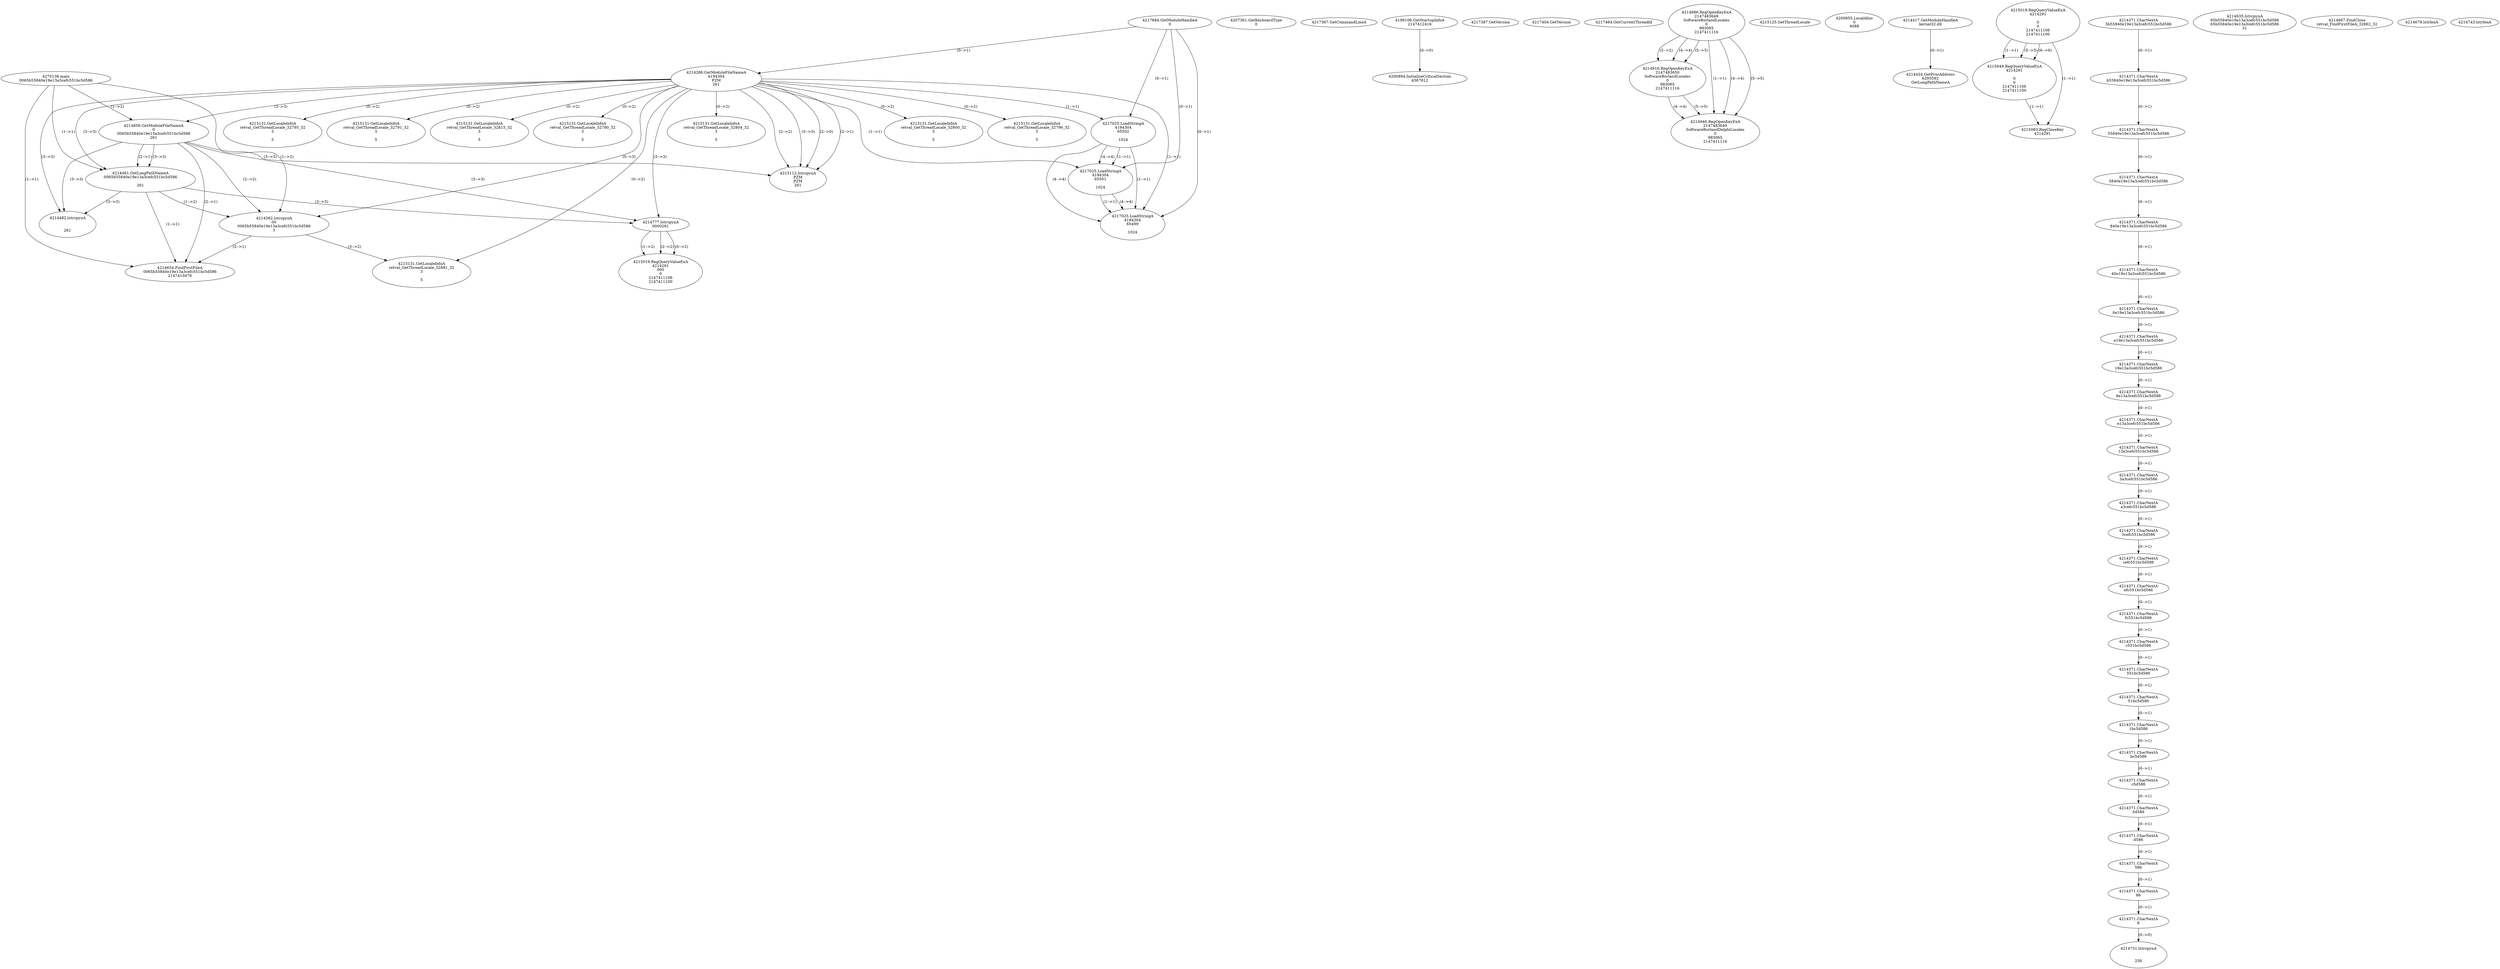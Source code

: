 // Global SCDG with merge call
digraph {
	0 [label="4270136.main
0065b55840e19e13a3cefc551bc5d586"]
	1 [label="4217684.GetModuleHandleA
0"]
	2 [label="4207361.GetKeyboardType
0"]
	3 [label="4217367.GetCommandLineA
"]
	4 [label="4199106.GetStartupInfoA
2147412416"]
	5 [label="4217387.GetVersion
"]
	6 [label="4217404.GetVersion
"]
	7 [label="4217464.GetCurrentThreadId
"]
	8 [label="4214286.GetModuleFileNameA
4194304
PZM
261"]
	1 -> 8 [label="(0-->1)"]
	9 [label="4214856.GetModuleFileNameA
0
0065b55840e19e13a3cefc551bc5d586
261"]
	0 -> 9 [label="(1-->2)"]
	8 -> 9 [label="(3-->3)"]
	10 [label="4214886.RegOpenKeyExA
2147483649
Software\Borland\Locales
0
983065
2147411116"]
	11 [label="4214916.RegOpenKeyExA
2147483650
Software\Borland\Locales
0
983065
2147411116"]
	10 -> 11 [label="(2-->2)"]
	10 -> 11 [label="(4-->4)"]
	10 -> 11 [label="(5-->5)"]
	12 [label="4214946.RegOpenKeyExA
2147483649
Software\Borland\Delphi\Locales
0
983065
2147411116"]
	10 -> 12 [label="(1-->1)"]
	10 -> 12 [label="(4-->4)"]
	11 -> 12 [label="(4-->4)"]
	10 -> 12 [label="(5-->5)"]
	11 -> 12 [label="(5-->5)"]
	13 [label="4215112.lstrcpynA
PZM
PZM
261"]
	8 -> 13 [label="(2-->1)"]
	8 -> 13 [label="(2-->2)"]
	8 -> 13 [label="(3-->3)"]
	9 -> 13 [label="(3-->3)"]
	8 -> 13 [label="(2-->0)"]
	14 [label="4215125.GetThreadLocale
"]
	15 [label="4215131.GetLocaleInfoA
retval_GetThreadLocale_32780_32
3

5"]
	8 -> 15 [label="(0-->2)"]
	16 [label="4217025.LoadStringA
4194304
65502

1024"]
	1 -> 16 [label="(0-->1)"]
	8 -> 16 [label="(1-->1)"]
	17 [label="4217025.LoadStringA
4194304
65501

1024"]
	1 -> 17 [label="(0-->1)"]
	8 -> 17 [label="(1-->1)"]
	16 -> 17 [label="(1-->1)"]
	16 -> 17 [label="(4-->4)"]
	18 [label="4217025.LoadStringA
4194304
65499

1024"]
	1 -> 18 [label="(0-->1)"]
	8 -> 18 [label="(1-->1)"]
	16 -> 18 [label="(1-->1)"]
	17 -> 18 [label="(1-->1)"]
	16 -> 18 [label="(4-->4)"]
	17 -> 18 [label="(4-->4)"]
	19 [label="4200894.InitializeCriticalSection
4367812"]
	4 -> 19 [label="(0-->0)"]
	20 [label="4200955.LocalAlloc
0
4088"]
	21 [label="4214417.GetModuleHandleA
kernel32.dll"]
	22 [label="4214434.GetProcAddress
6295592
GetLongPathNameA"]
	21 -> 22 [label="(0-->1)"]
	23 [label="4214461.GetLongPathNameA
0065b55840e19e13a3cefc551bc5d586

261"]
	0 -> 23 [label="(1-->1)"]
	9 -> 23 [label="(2-->1)"]
	8 -> 23 [label="(3-->3)"]
	9 -> 23 [label="(3-->3)"]
	24 [label="4214482.lstrcpynA


261"]
	8 -> 24 [label="(3-->3)"]
	9 -> 24 [label="(3-->3)"]
	23 -> 24 [label="(3-->3)"]
	25 [label="4215019.RegQueryValueExA
4214291

0
0
2147411106
2147411100"]
	26 [label="4215049.RegQueryValueExA
4214291

0
0
2147411106
2147411100"]
	25 -> 26 [label="(1-->1)"]
	25 -> 26 [label="(5-->5)"]
	25 -> 26 [label="(6-->6)"]
	27 [label="4215083.RegCloseKey
4214291"]
	25 -> 27 [label="(1-->1)"]
	26 -> 27 [label="(1-->1)"]
	28 [label="4215131.GetLocaleInfoA
retval_GetThreadLocale_32804_32
3

5"]
	8 -> 28 [label="(0-->2)"]
	29 [label="4214582.lstrcpynA
00
0065b55840e19e13a3cefc551bc5d586
3"]
	0 -> 29 [label="(1-->2)"]
	9 -> 29 [label="(2-->2)"]
	23 -> 29 [label="(1-->2)"]
	8 -> 29 [label="(0-->3)"]
	30 [label="4214371.CharNextA
5b55840e19e13a3cefc551bc5d586"]
	31 [label="4214371.CharNextA
b55840e19e13a3cefc551bc5d586"]
	30 -> 31 [label="(0-->1)"]
	32 [label="4214371.CharNextA
55840e19e13a3cefc551bc5d586"]
	31 -> 32 [label="(0-->1)"]
	33 [label="4214371.CharNextA
5840e19e13a3cefc551bc5d586"]
	32 -> 33 [label="(0-->1)"]
	34 [label="4214371.CharNextA
840e19e13a3cefc551bc5d586"]
	33 -> 34 [label="(0-->1)"]
	35 [label="4214371.CharNextA
40e19e13a3cefc551bc5d586"]
	34 -> 35 [label="(0-->1)"]
	36 [label="4214371.CharNextA
0e19e13a3cefc551bc5d586"]
	35 -> 36 [label="(0-->1)"]
	37 [label="4214371.CharNextA
e19e13a3cefc551bc5d586"]
	36 -> 37 [label="(0-->1)"]
	38 [label="4214371.CharNextA
19e13a3cefc551bc5d586"]
	37 -> 38 [label="(0-->1)"]
	39 [label="4214371.CharNextA
9e13a3cefc551bc5d586"]
	38 -> 39 [label="(0-->1)"]
	40 [label="4214371.CharNextA
e13a3cefc551bc5d586"]
	39 -> 40 [label="(0-->1)"]
	41 [label="4214371.CharNextA
13a3cefc551bc5d586"]
	40 -> 41 [label="(0-->1)"]
	42 [label="4214371.CharNextA
3a3cefc551bc5d586"]
	41 -> 42 [label="(0-->1)"]
	43 [label="4214371.CharNextA
a3cefc551bc5d586"]
	42 -> 43 [label="(0-->1)"]
	44 [label="4214371.CharNextA
3cefc551bc5d586"]
	43 -> 44 [label="(0-->1)"]
	45 [label="4214371.CharNextA
cefc551bc5d586"]
	44 -> 45 [label="(0-->1)"]
	46 [label="4214371.CharNextA
efc551bc5d586"]
	45 -> 46 [label="(0-->1)"]
	47 [label="4214371.CharNextA
fc551bc5d586"]
	46 -> 47 [label="(0-->1)"]
	48 [label="4214371.CharNextA
c551bc5d586"]
	47 -> 48 [label="(0-->1)"]
	49 [label="4214371.CharNextA
551bc5d586"]
	48 -> 49 [label="(0-->1)"]
	50 [label="4214371.CharNextA
51bc5d586"]
	49 -> 50 [label="(0-->1)"]
	51 [label="4214371.CharNextA
1bc5d586"]
	50 -> 51 [label="(0-->1)"]
	52 [label="4214371.CharNextA
bc5d586"]
	51 -> 52 [label="(0-->1)"]
	53 [label="4214371.CharNextA
c5d586"]
	52 -> 53 [label="(0-->1)"]
	54 [label="4214371.CharNextA
5d586"]
	53 -> 54 [label="(0-->1)"]
	55 [label="4214371.CharNextA
d586"]
	54 -> 55 [label="(0-->1)"]
	56 [label="4214371.CharNextA
586"]
	55 -> 56 [label="(0-->1)"]
	57 [label="4214371.CharNextA
86"]
	56 -> 57 [label="(0-->1)"]
	58 [label="4214371.CharNextA
6"]
	57 -> 58 [label="(0-->1)"]
	59 [label="4214635.lstrcpynA
65b55840e19e13a3cefc551bc5d586
65b55840e19e13a3cefc551bc5d586
31"]
	60 [label="4214654.FindFirstFileA
0065b55840e19e13a3cefc551bc5d586
2147410478"]
	0 -> 60 [label="(1-->1)"]
	9 -> 60 [label="(2-->1)"]
	23 -> 60 [label="(1-->1)"]
	29 -> 60 [label="(2-->1)"]
	61 [label="4214667.FindClose
retval_FindFirstFileA_32862_32"]
	62 [label="4214679.lstrlenA
"]
	63 [label="4214731.lstrcpynA


258"]
	58 -> 63 [label="(0-->0)"]
	64 [label="4214743.lstrlenA
"]
	65 [label="4214777.lstrcpynA
00\
00\
261"]
	8 -> 65 [label="(3-->3)"]
	9 -> 65 [label="(3-->3)"]
	23 -> 65 [label="(3-->3)"]
	66 [label="4215019.RegQueryValueExA
4214291
00\
0
0
2147411106
2147411100"]
	65 -> 66 [label="(1-->2)"]
	65 -> 66 [label="(2-->2)"]
	65 -> 66 [label="(0-->2)"]
	67 [label="4215131.GetLocaleInfoA
retval_GetThreadLocale_32881_32
3

5"]
	8 -> 67 [label="(0-->2)"]
	29 -> 67 [label="(3-->2)"]
	68 [label="4215131.GetLocaleInfoA
retval_GetThreadLocale_32800_32
3

5"]
	8 -> 68 [label="(0-->2)"]
	69 [label="4215131.GetLocaleInfoA
retval_GetThreadLocale_32796_32
3

5"]
	8 -> 69 [label="(0-->2)"]
	70 [label="4215131.GetLocaleInfoA
retval_GetThreadLocale_32795_32
3

5"]
	8 -> 70 [label="(0-->2)"]
	71 [label="4215131.GetLocaleInfoA
retval_GetThreadLocale_32791_32
3

5"]
	8 -> 71 [label="(0-->2)"]
	72 [label="4215131.GetLocaleInfoA
retval_GetThreadLocale_32815_32
3

5"]
	8 -> 72 [label="(0-->2)"]
}
